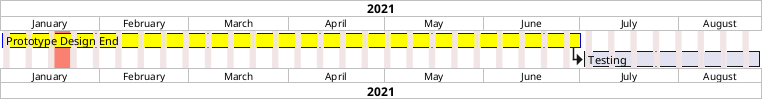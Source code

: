 @startgantt
printscale monthly zoom 3
saturday are closed
sunday are closed
' 2021-01-05 is closed

Project starts 2021-01-01
[Prototype Design End] as [TASK1] lasts 130 days
[TASK1] is colored in Yellow/Blue
[Testing] lasts 40 days
[TASK1] -> [Testing]

2021-01-18 to 2021-01-22 are named [End's committee]
2021-01-18 to 2021-01-22 are colored in salmon
@endgantt